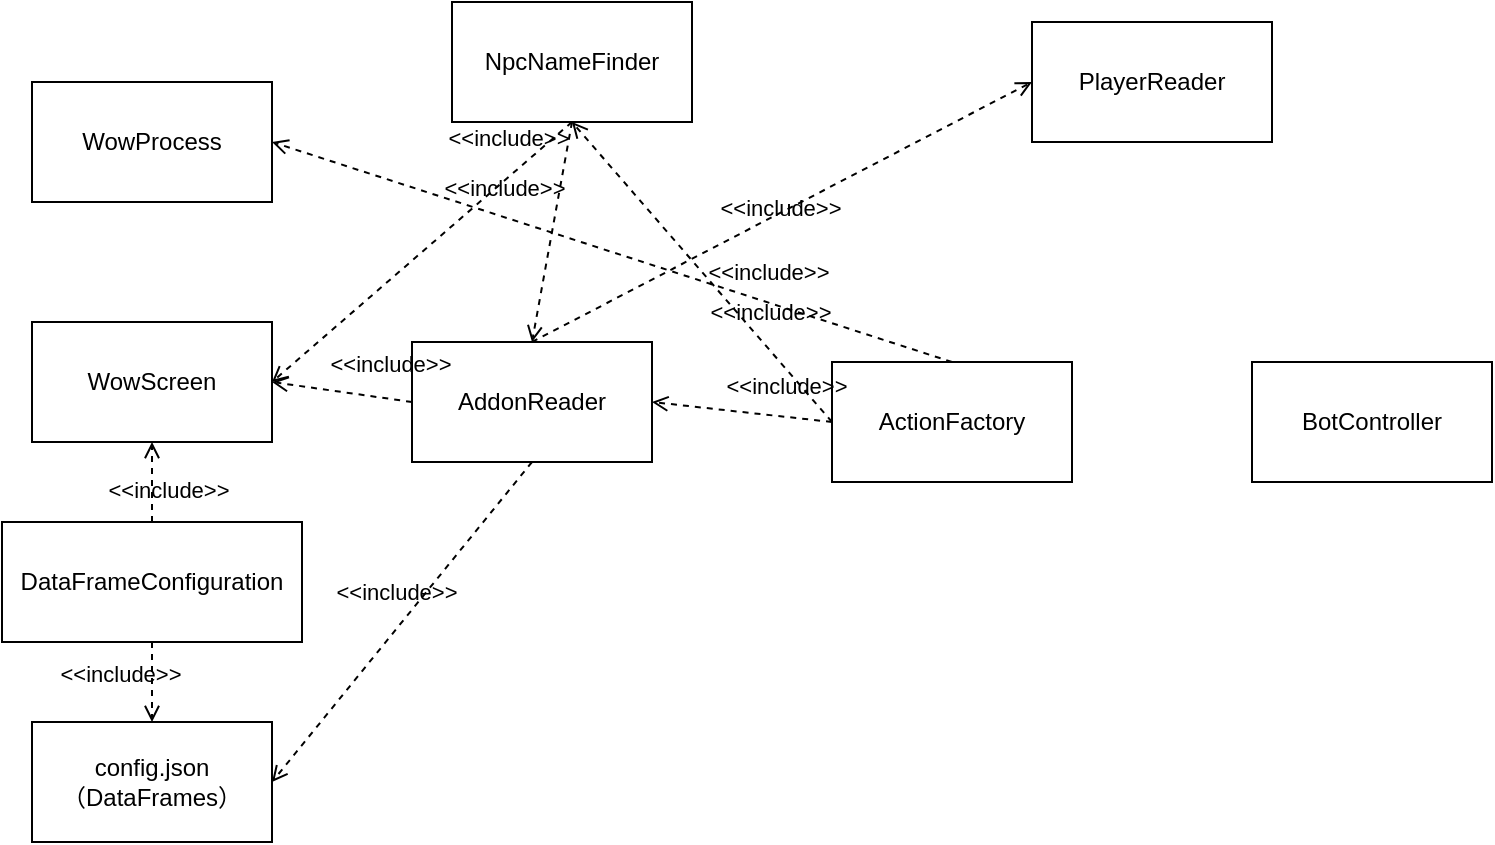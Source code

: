 <mxfile version="20.2.3" type="github">
  <diagram id="H3O-LNX6H-VDbd5dW60C" name="第 1 页">
    <mxGraphModel dx="1813" dy="1744" grid="1" gridSize="10" guides="1" tooltips="1" connect="1" arrows="1" fold="1" page="1" pageScale="1" pageWidth="827" pageHeight="1169" math="0" shadow="0">
      <root>
        <mxCell id="0" />
        <mxCell id="1" parent="0" />
        <mxCell id="WofrI5HJTd11R4k4WThL-1" value="BotController" style="rounded=0;whiteSpace=wrap;html=1;" vertex="1" parent="1">
          <mxGeometry x="620" y="150" width="120" height="60" as="geometry" />
        </mxCell>
        <mxCell id="WofrI5HJTd11R4k4WThL-2" value="WowProcess" style="rounded=0;whiteSpace=wrap;html=1;" vertex="1" parent="1">
          <mxGeometry x="10" y="10" width="120" height="60" as="geometry" />
        </mxCell>
        <mxCell id="WofrI5HJTd11R4k4WThL-3" value="WowScreen" style="rounded=0;whiteSpace=wrap;html=1;" vertex="1" parent="1">
          <mxGeometry x="10" y="130" width="120" height="60" as="geometry" />
        </mxCell>
        <mxCell id="WofrI5HJTd11R4k4WThL-4" value="NpcNameFinder" style="rounded=0;whiteSpace=wrap;html=1;" vertex="1" parent="1">
          <mxGeometry x="220" y="-30" width="120" height="60" as="geometry" />
        </mxCell>
        <mxCell id="WofrI5HJTd11R4k4WThL-5" value="DataFrameConfiguration" style="rounded=0;whiteSpace=wrap;html=1;" vertex="1" parent="1">
          <mxGeometry x="-5" y="230" width="150" height="60" as="geometry" />
        </mxCell>
        <mxCell id="WofrI5HJTd11R4k4WThL-6" value="&amp;lt;&amp;lt;include&amp;gt;&amp;gt;" style="edgeStyle=none;html=1;endArrow=open;verticalAlign=bottom;dashed=1;labelBackgroundColor=none;rounded=0;entryX=0.5;entryY=1;entryDx=0;entryDy=0;exitX=0.5;exitY=0;exitDx=0;exitDy=0;" edge="1" parent="1" source="WofrI5HJTd11R4k4WThL-5" target="WofrI5HJTd11R4k4WThL-3">
          <mxGeometry x="-0.644" y="-8" width="160" relative="1" as="geometry">
            <mxPoint x="450" y="180" as="sourcePoint" />
            <mxPoint x="350" y="350" as="targetPoint" />
            <mxPoint as="offset" />
          </mxGeometry>
        </mxCell>
        <mxCell id="WofrI5HJTd11R4k4WThL-7" value="config.json&lt;br&gt;（DataFrames）" style="rounded=0;whiteSpace=wrap;html=1;" vertex="1" parent="1">
          <mxGeometry x="10" y="330" width="120" height="60" as="geometry" />
        </mxCell>
        <mxCell id="WofrI5HJTd11R4k4WThL-8" value="&amp;lt;&amp;lt;include&amp;gt;&amp;gt;" style="edgeStyle=none;html=1;endArrow=open;verticalAlign=bottom;dashed=1;labelBackgroundColor=none;rounded=0;entryX=0.5;entryY=0;entryDx=0;entryDy=0;exitX=0.5;exitY=1;exitDx=0;exitDy=0;" edge="1" parent="1" source="WofrI5HJTd11R4k4WThL-5" target="WofrI5HJTd11R4k4WThL-7">
          <mxGeometry x="0.288" y="-16" width="160" relative="1" as="geometry">
            <mxPoint x="555" y="210" as="sourcePoint" />
            <mxPoint x="540" y="170" as="targetPoint" />
            <mxPoint y="-1" as="offset" />
          </mxGeometry>
        </mxCell>
        <mxCell id="WofrI5HJTd11R4k4WThL-9" value="AddonReader" style="rounded=0;whiteSpace=wrap;html=1;" vertex="1" parent="1">
          <mxGeometry x="200" y="140" width="120" height="60" as="geometry" />
        </mxCell>
        <mxCell id="WofrI5HJTd11R4k4WThL-10" value="&amp;lt;&amp;lt;include&amp;gt;&amp;gt;" style="edgeStyle=none;html=1;endArrow=open;verticalAlign=bottom;dashed=1;labelBackgroundColor=none;rounded=0;exitX=0;exitY=0.5;exitDx=0;exitDy=0;entryX=1;entryY=0.5;entryDx=0;entryDy=0;" edge="1" parent="1" source="WofrI5HJTd11R4k4WThL-9" target="WofrI5HJTd11R4k4WThL-3">
          <mxGeometry x="-0.644" y="-8" width="160" relative="1" as="geometry">
            <mxPoint x="555" y="210" as="sourcePoint" />
            <mxPoint x="380" y="200" as="targetPoint" />
            <mxPoint as="offset" />
          </mxGeometry>
        </mxCell>
        <mxCell id="WofrI5HJTd11R4k4WThL-11" value="&amp;lt;&amp;lt;include&amp;gt;&amp;gt;" style="edgeStyle=none;html=1;endArrow=open;verticalAlign=bottom;dashed=1;labelBackgroundColor=none;rounded=0;entryX=1;entryY=0.5;entryDx=0;entryDy=0;exitX=0.5;exitY=1;exitDx=0;exitDy=0;" edge="1" parent="1" source="WofrI5HJTd11R4k4WThL-9" target="WofrI5HJTd11R4k4WThL-7">
          <mxGeometry x="-0.027" y="-6" width="160" relative="1" as="geometry">
            <mxPoint x="565" y="220" as="sourcePoint" />
            <mxPoint x="550" y="180" as="targetPoint" />
            <mxPoint as="offset" />
          </mxGeometry>
        </mxCell>
        <mxCell id="WofrI5HJTd11R4k4WThL-12" value="&amp;lt;&amp;lt;include&amp;gt;&amp;gt;" style="edgeStyle=none;html=1;endArrow=open;verticalAlign=bottom;dashed=1;labelBackgroundColor=none;rounded=0;exitX=0.5;exitY=1;exitDx=0;exitDy=0;entryX=1;entryY=0.5;entryDx=0;entryDy=0;" edge="1" parent="1" source="WofrI5HJTd11R4k4WThL-4" target="WofrI5HJTd11R4k4WThL-3">
          <mxGeometry x="-0.644" y="-8" width="160" relative="1" as="geometry">
            <mxPoint x="280" y="310" as="sourcePoint" />
            <mxPoint x="140" y="140" as="targetPoint" />
            <mxPoint as="offset" />
          </mxGeometry>
        </mxCell>
        <mxCell id="WofrI5HJTd11R4k4WThL-13" value="&amp;lt;&amp;lt;include&amp;gt;&amp;gt;" style="edgeStyle=none;html=1;endArrow=open;verticalAlign=bottom;dashed=1;labelBackgroundColor=none;rounded=0;entryX=0.5;entryY=0;entryDx=0;entryDy=0;exitX=0.5;exitY=1;exitDx=0;exitDy=0;" edge="1" parent="1" source="WofrI5HJTd11R4k4WThL-4" target="WofrI5HJTd11R4k4WThL-9">
          <mxGeometry x="-0.159" y="-26" width="160" relative="1" as="geometry">
            <mxPoint x="340" y="50" as="sourcePoint" />
            <mxPoint x="110" y="170" as="targetPoint" />
            <mxPoint as="offset" />
          </mxGeometry>
        </mxCell>
        <mxCell id="WofrI5HJTd11R4k4WThL-14" value="PlayerReader" style="rounded=0;whiteSpace=wrap;html=1;" vertex="1" parent="1">
          <mxGeometry x="510" y="-20" width="120" height="60" as="geometry" />
        </mxCell>
        <mxCell id="WofrI5HJTd11R4k4WThL-15" value="&amp;lt;&amp;lt;include&amp;gt;&amp;gt;" style="edgeStyle=none;html=1;endArrow=open;verticalAlign=bottom;dashed=1;labelBackgroundColor=none;rounded=0;exitX=0.5;exitY=0;exitDx=0;exitDy=0;entryX=0;entryY=0.5;entryDx=0;entryDy=0;" edge="1" parent="1" source="WofrI5HJTd11R4k4WThL-9" target="WofrI5HJTd11R4k4WThL-14">
          <mxGeometry x="-0.027" y="-6" width="160" relative="1" as="geometry">
            <mxPoint x="219.04" y="332.02" as="sourcePoint" />
            <mxPoint x="190" y="380" as="targetPoint" />
            <mxPoint as="offset" />
          </mxGeometry>
        </mxCell>
        <mxCell id="WofrI5HJTd11R4k4WThL-16" value="ActionFactory" style="rounded=0;whiteSpace=wrap;html=1;" vertex="1" parent="1">
          <mxGeometry x="410" y="150" width="120" height="60" as="geometry" />
        </mxCell>
        <mxCell id="WofrI5HJTd11R4k4WThL-17" value="&amp;lt;&amp;lt;include&amp;gt;&amp;gt;" style="edgeStyle=none;html=1;endArrow=open;verticalAlign=bottom;dashed=1;labelBackgroundColor=none;rounded=0;exitX=0;exitY=0.5;exitDx=0;exitDy=0;entryX=1;entryY=0.5;entryDx=0;entryDy=0;" edge="1" parent="1" source="WofrI5HJTd11R4k4WThL-16" target="WofrI5HJTd11R4k4WThL-9">
          <mxGeometry x="-0.443" y="-6" width="160" relative="1" as="geometry">
            <mxPoint x="420" y="310" as="sourcePoint" />
            <mxPoint x="110" y="170" as="targetPoint" />
            <mxPoint x="1" as="offset" />
          </mxGeometry>
        </mxCell>
        <mxCell id="WofrI5HJTd11R4k4WThL-18" value="&amp;lt;&amp;lt;include&amp;gt;&amp;gt;" style="edgeStyle=none;html=1;endArrow=open;verticalAlign=bottom;dashed=1;labelBackgroundColor=none;rounded=0;exitX=0.5;exitY=0;exitDx=0;exitDy=0;entryX=1;entryY=0.5;entryDx=0;entryDy=0;" edge="1" parent="1" source="WofrI5HJTd11R4k4WThL-16" target="WofrI5HJTd11R4k4WThL-2">
          <mxGeometry x="-0.443" y="-6" width="160" relative="1" as="geometry">
            <mxPoint x="450" y="220" as="sourcePoint" />
            <mxPoint x="280" y="310" as="targetPoint" />
            <mxPoint x="1" as="offset" />
          </mxGeometry>
        </mxCell>
        <mxCell id="WofrI5HJTd11R4k4WThL-19" value="&amp;lt;&amp;lt;include&amp;gt;&amp;gt;" style="edgeStyle=none;html=1;endArrow=open;verticalAlign=bottom;dashed=1;labelBackgroundColor=none;rounded=0;exitX=0;exitY=0.5;exitDx=0;exitDy=0;entryX=0.5;entryY=1;entryDx=0;entryDy=0;" edge="1" parent="1" source="WofrI5HJTd11R4k4WThL-16" target="WofrI5HJTd11R4k4WThL-4">
          <mxGeometry x="-0.443" y="-6" width="160" relative="1" as="geometry">
            <mxPoint x="450" y="160" as="sourcePoint" />
            <mxPoint x="140" y="50" as="targetPoint" />
            <mxPoint x="1" as="offset" />
          </mxGeometry>
        </mxCell>
      </root>
    </mxGraphModel>
  </diagram>
</mxfile>
